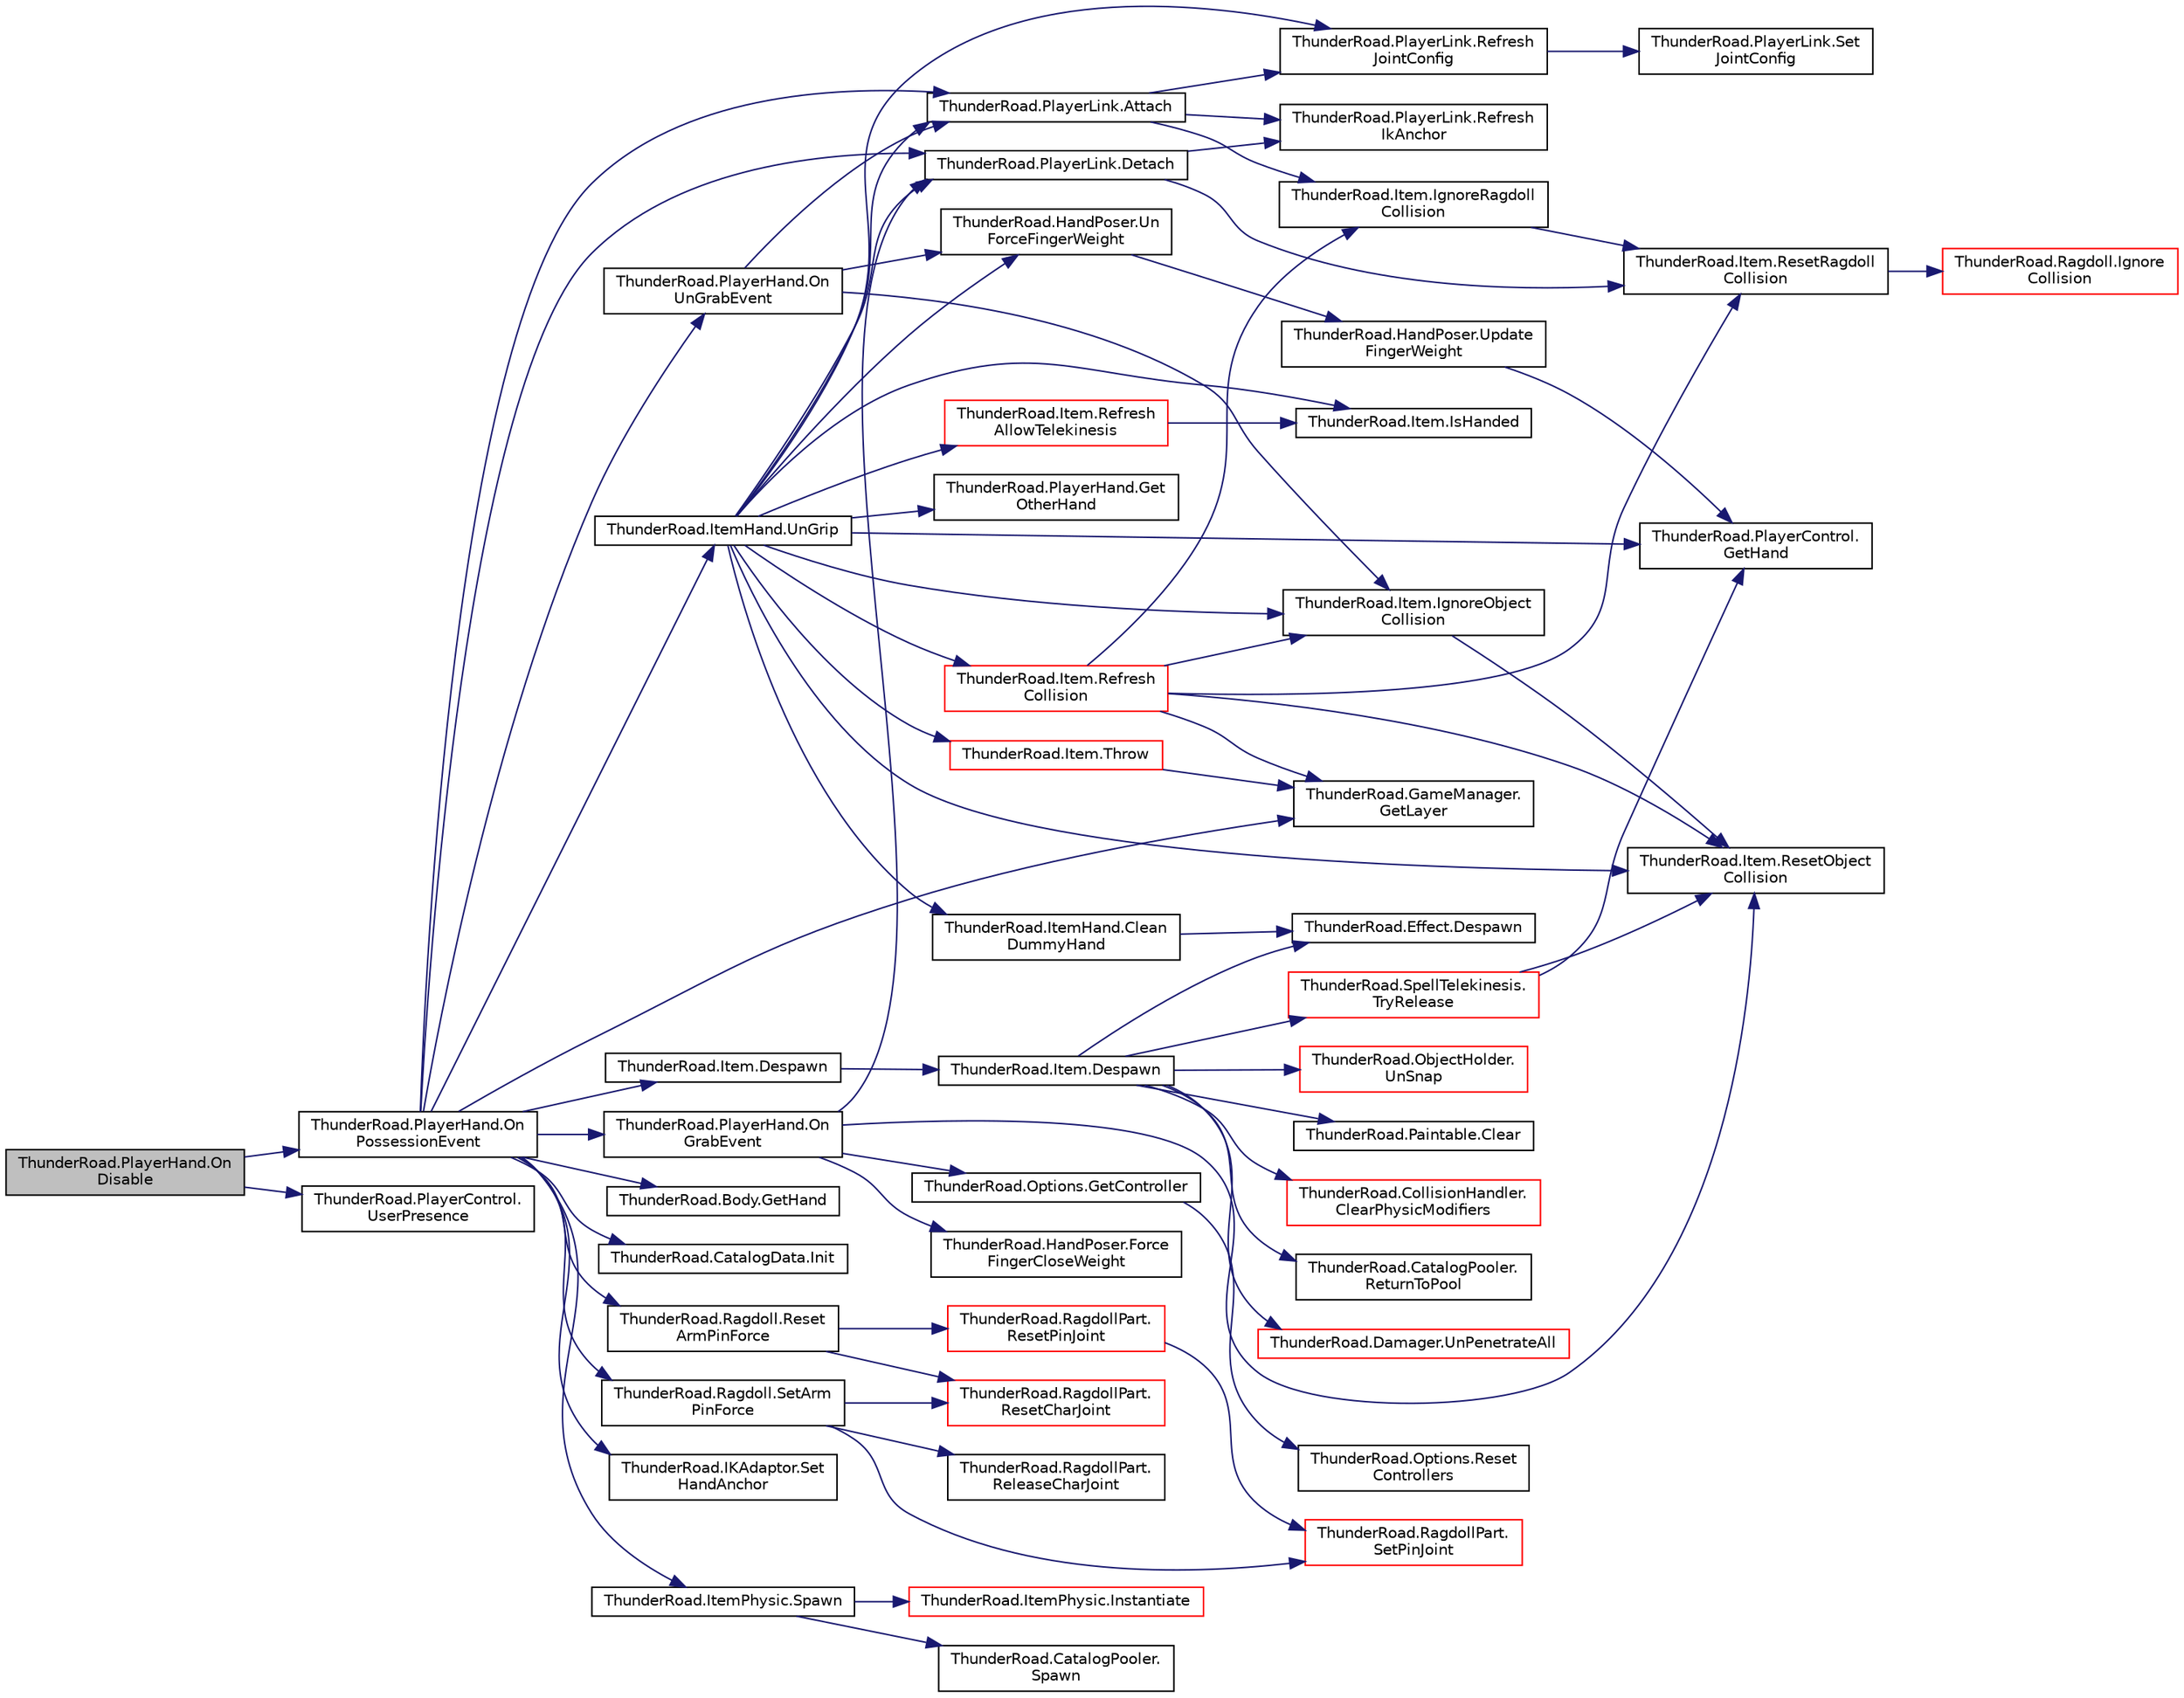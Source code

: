 digraph "ThunderRoad.PlayerHand.OnDisable"
{
 // LATEX_PDF_SIZE
  edge [fontname="Helvetica",fontsize="10",labelfontname="Helvetica",labelfontsize="10"];
  node [fontname="Helvetica",fontsize="10",shape=record];
  rankdir="LR";
  Node1 [label="ThunderRoad.PlayerHand.On\lDisable",height=0.2,width=0.4,color="black", fillcolor="grey75", style="filled", fontcolor="black",tooltip="Called when [disable]."];
  Node1 -> Node2 [color="midnightblue",fontsize="10",style="solid",fontname="Helvetica"];
  Node2 [label="ThunderRoad.PlayerHand.On\lPossessionEvent",height=0.2,width=0.4,color="black", fillcolor="white", style="filled",URL="$class_thunder_road_1_1_player_hand.html#a7f6f2a1d55b74bc0467b81f05e2726f9",tooltip="Called when [possession event]."];
  Node2 -> Node3 [color="midnightblue",fontsize="10",style="solid",fontname="Helvetica"];
  Node3 [label="ThunderRoad.PlayerLink.Attach",height=0.2,width=0.4,color="black", fillcolor="white", style="filled",URL="$class_thunder_road_1_1_player_link.html#ac6a20d051ceb71cd61d2a98f33033ac9",tooltip="Attaches the specified rigidbody."];
  Node3 -> Node4 [color="midnightblue",fontsize="10",style="solid",fontname="Helvetica"];
  Node4 [label="ThunderRoad.Item.IgnoreRagdoll\lCollision",height=0.2,width=0.4,color="black", fillcolor="white", style="filled",URL="$class_thunder_road_1_1_item.html#ab840281a41308d6826a91926b94e7e67",tooltip="Ignores the ragdoll collision."];
  Node4 -> Node5 [color="midnightblue",fontsize="10",style="solid",fontname="Helvetica"];
  Node5 [label="ThunderRoad.Item.ResetRagdoll\lCollision",height=0.2,width=0.4,color="black", fillcolor="white", style="filled",URL="$class_thunder_road_1_1_item.html#a4a7ec512ce5de13942770c4ee678fb40",tooltip="Resets the ragdoll collision."];
  Node5 -> Node6 [color="midnightblue",fontsize="10",style="solid",fontname="Helvetica"];
  Node6 [label="ThunderRoad.Ragdoll.Ignore\lCollision",height=0.2,width=0.4,color="red", fillcolor="white", style="filled",URL="$class_thunder_road_1_1_ragdoll.html#a3429b1cdefa48b676118205483ad9406",tooltip="Ignores the collision."];
  Node3 -> Node8 [color="midnightblue",fontsize="10",style="solid",fontname="Helvetica"];
  Node8 [label="ThunderRoad.PlayerLink.Refresh\lIkAnchor",height=0.2,width=0.4,color="black", fillcolor="white", style="filled",URL="$class_thunder_road_1_1_player_link.html#ace8e9c4b3db1a9140f273fb5d97a8ac8",tooltip="Refreshes the ik anchor."];
  Node3 -> Node9 [color="midnightblue",fontsize="10",style="solid",fontname="Helvetica"];
  Node9 [label="ThunderRoad.PlayerLink.Refresh\lJointConfig",height=0.2,width=0.4,color="black", fillcolor="white", style="filled",URL="$class_thunder_road_1_1_player_link.html#acf8e9650b0884014e3eba937f64fbce1",tooltip="Refreshes the joint configuration."];
  Node9 -> Node10 [color="midnightblue",fontsize="10",style="solid",fontname="Helvetica"];
  Node10 [label="ThunderRoad.PlayerLink.Set\lJointConfig",height=0.2,width=0.4,color="black", fillcolor="white", style="filled",URL="$class_thunder_road_1_1_player_link.html#a3129bec6ebda69cd631dd61430701b53",tooltip="Sets the joint configuration."];
  Node2 -> Node11 [color="midnightblue",fontsize="10",style="solid",fontname="Helvetica"];
  Node11 [label="ThunderRoad.Item.Despawn",height=0.2,width=0.4,color="black", fillcolor="white", style="filled",URL="$class_thunder_road_1_1_item.html#a6bc9fe525c3098357fb3064477cd5d25",tooltip="Despawns the specified delay."];
  Node11 -> Node12 [color="midnightblue",fontsize="10",style="solid",fontname="Helvetica"];
  Node12 [label="ThunderRoad.Item.Despawn",height=0.2,width=0.4,color="black", fillcolor="white", style="filled",URL="$class_thunder_road_1_1_item.html#a6abf7a0bc00f7af7637d9e998bc6b64e",tooltip="Despawns this instance."];
  Node12 -> Node13 [color="midnightblue",fontsize="10",style="solid",fontname="Helvetica"];
  Node13 [label="ThunderRoad.Paintable.Clear",height=0.2,width=0.4,color="black", fillcolor="white", style="filled",URL="$class_thunder_road_1_1_paintable.html#ac8d5a04bf9e92485c895110b2d15a317",tooltip="Clears this instance."];
  Node12 -> Node14 [color="midnightblue",fontsize="10",style="solid",fontname="Helvetica"];
  Node14 [label="ThunderRoad.CollisionHandler.\lClearPhysicModifiers",height=0.2,width=0.4,color="red", fillcolor="white", style="filled",URL="$class_thunder_road_1_1_collision_handler.html#aad7c842f675bc850a9fab4be9bc42aae",tooltip="Clears the physic modifiers."];
  Node12 -> Node16 [color="midnightblue",fontsize="10",style="solid",fontname="Helvetica"];
  Node16 [label="ThunderRoad.Effect.Despawn",height=0.2,width=0.4,color="black", fillcolor="white", style="filled",URL="$class_thunder_road_1_1_effect.html#ac6e493020ac6c4135aeae266f8004594",tooltip="Despawns this instance."];
  Node12 -> Node17 [color="midnightblue",fontsize="10",style="solid",fontname="Helvetica"];
  Node17 [label="ThunderRoad.CatalogPooler.\lReturnToPool",height=0.2,width=0.4,color="black", fillcolor="white", style="filled",URL="$class_thunder_road_1_1_catalog_pooler.html#abd332139fb6f6805b5e1f900ebb2b050",tooltip="Returns to pool."];
  Node12 -> Node18 [color="midnightblue",fontsize="10",style="solid",fontname="Helvetica"];
  Node18 [label="ThunderRoad.SpellTelekinesis.\lTryRelease",height=0.2,width=0.4,color="red", fillcolor="white", style="filled",URL="$class_thunder_road_1_1_spell_telekinesis.html#a7bdbcedcad4520550081bbe13f9d3105",tooltip="Tries the release."];
  Node18 -> Node20 [color="midnightblue",fontsize="10",style="solid",fontname="Helvetica"];
  Node20 [label="ThunderRoad.PlayerControl.\lGetHand",height=0.2,width=0.4,color="black", fillcolor="white", style="filled",URL="$class_thunder_road_1_1_player_control.html#a35f9d9f52e8ffc5ad4a3b3a8a18541b9",tooltip="Gets the hand."];
  Node18 -> Node31 [color="midnightblue",fontsize="10",style="solid",fontname="Helvetica"];
  Node31 [label="ThunderRoad.Item.ResetObject\lCollision",height=0.2,width=0.4,color="black", fillcolor="white", style="filled",URL="$class_thunder_road_1_1_item.html#a0cb2eaf67cb34ac7856b2c584549902a",tooltip="Resets the object collision."];
  Node12 -> Node51 [color="midnightblue",fontsize="10",style="solid",fontname="Helvetica"];
  Node51 [label="ThunderRoad.Damager.UnPenetrateAll",height=0.2,width=0.4,color="red", fillcolor="white", style="filled",URL="$class_thunder_road_1_1_damager.html#a528d5f921eb60bf5695fe265e5223702",tooltip="Uns the penetrate all."];
  Node12 -> Node55 [color="midnightblue",fontsize="10",style="solid",fontname="Helvetica"];
  Node55 [label="ThunderRoad.ObjectHolder.\lUnSnap",height=0.2,width=0.4,color="red", fillcolor="white", style="filled",URL="$class_thunder_road_1_1_object_holder.html#aba8506d2ba878d1dee5e17d7c9738a41",tooltip="Uns the snap."];
  Node2 -> Node57 [color="midnightblue",fontsize="10",style="solid",fontname="Helvetica"];
  Node57 [label="ThunderRoad.PlayerLink.Detach",height=0.2,width=0.4,color="black", fillcolor="white", style="filled",URL="$class_thunder_road_1_1_player_link.html#a9c042aafdd703b5aec58248977b7fde4",tooltip="Detaches this instance."];
  Node57 -> Node8 [color="midnightblue",fontsize="10",style="solid",fontname="Helvetica"];
  Node57 -> Node5 [color="midnightblue",fontsize="10",style="solid",fontname="Helvetica"];
  Node2 -> Node58 [color="midnightblue",fontsize="10",style="solid",fontname="Helvetica"];
  Node58 [label="ThunderRoad.Body.GetHand",height=0.2,width=0.4,color="black", fillcolor="white", style="filled",URL="$class_thunder_road_1_1_body.html#a8d1caca9137b4b504e7708ce34aa92a5",tooltip="Gets the hand."];
  Node2 -> Node26 [color="midnightblue",fontsize="10",style="solid",fontname="Helvetica"];
  Node26 [label="ThunderRoad.GameManager.\lGetLayer",height=0.2,width=0.4,color="black", fillcolor="white", style="filled",URL="$class_thunder_road_1_1_game_manager.html#a4b7e3521ff92f30374062207b6e30352",tooltip="Gets the layer."];
  Node2 -> Node59 [color="midnightblue",fontsize="10",style="solid",fontname="Helvetica"];
  Node59 [label="ThunderRoad.CatalogData.Init",height=0.2,width=0.4,color="black", fillcolor="white", style="filled",URL="$class_thunder_road_1_1_catalog_data.html#a5dae5e1807997b5ea807107a0bedfb21",tooltip="Initializes this instance."];
  Node2 -> Node60 [color="midnightblue",fontsize="10",style="solid",fontname="Helvetica"];
  Node60 [label="ThunderRoad.PlayerHand.On\lGrabEvent",height=0.2,width=0.4,color="black", fillcolor="white", style="filled",URL="$class_thunder_road_1_1_player_hand.html#a303c76a5a6b11648dd28abe7b39c7458",tooltip="Called when [grab event]."];
  Node60 -> Node57 [color="midnightblue",fontsize="10",style="solid",fontname="Helvetica"];
  Node60 -> Node61 [color="midnightblue",fontsize="10",style="solid",fontname="Helvetica"];
  Node61 [label="ThunderRoad.HandPoser.Force\lFingerCloseWeight",height=0.2,width=0.4,color="black", fillcolor="white", style="filled",URL="$class_thunder_road_1_1_hand_poser.html#a18f69474ca41fc77a7d055330b7c7c9f",tooltip="Forces the finger close weight."];
  Node60 -> Node62 [color="midnightblue",fontsize="10",style="solid",fontname="Helvetica"];
  Node62 [label="ThunderRoad.Options.GetController",height=0.2,width=0.4,color="black", fillcolor="white", style="filled",URL="$class_thunder_road_1_1_options.html#a727e99603e17601d7a0fc1f762bd193c",tooltip="Gets the controller."];
  Node62 -> Node63 [color="midnightblue",fontsize="10",style="solid",fontname="Helvetica"];
  Node63 [label="ThunderRoad.Options.Reset\lControllers",height=0.2,width=0.4,color="black", fillcolor="white", style="filled",URL="$class_thunder_road_1_1_options.html#af99bb61db8b98b3a350f3e1df610635b",tooltip="Resets the controllers."];
  Node60 -> Node31 [color="midnightblue",fontsize="10",style="solid",fontname="Helvetica"];
  Node2 -> Node64 [color="midnightblue",fontsize="10",style="solid",fontname="Helvetica"];
  Node64 [label="ThunderRoad.PlayerHand.On\lUnGrabEvent",height=0.2,width=0.4,color="black", fillcolor="white", style="filled",URL="$class_thunder_road_1_1_player_hand.html#a434bf821ad81b05216d6b92a582f86f2",tooltip="Called when [un grab event]."];
  Node64 -> Node3 [color="midnightblue",fontsize="10",style="solid",fontname="Helvetica"];
  Node64 -> Node65 [color="midnightblue",fontsize="10",style="solid",fontname="Helvetica"];
  Node65 [label="ThunderRoad.Item.IgnoreObject\lCollision",height=0.2,width=0.4,color="black", fillcolor="white", style="filled",URL="$class_thunder_road_1_1_item.html#a7ae74ee7db5dbfa1a0f7f4366eee910f",tooltip="Ignores the object collision."];
  Node65 -> Node31 [color="midnightblue",fontsize="10",style="solid",fontname="Helvetica"];
  Node64 -> Node66 [color="midnightblue",fontsize="10",style="solid",fontname="Helvetica"];
  Node66 [label="ThunderRoad.HandPoser.Un\lForceFingerWeight",height=0.2,width=0.4,color="black", fillcolor="white", style="filled",URL="$class_thunder_road_1_1_hand_poser.html#af755ad6680e005655a70f5dd54f8a4cc",tooltip="Uns the force finger weight."];
  Node66 -> Node67 [color="midnightblue",fontsize="10",style="solid",fontname="Helvetica"];
  Node67 [label="ThunderRoad.HandPoser.Update\lFingerWeight",height=0.2,width=0.4,color="black", fillcolor="white", style="filled",URL="$class_thunder_road_1_1_hand_poser.html#adf10105fc6ba0449c5d713a3365deed6",tooltip="Updates the finger weight."];
  Node67 -> Node20 [color="midnightblue",fontsize="10",style="solid",fontname="Helvetica"];
  Node2 -> Node68 [color="midnightblue",fontsize="10",style="solid",fontname="Helvetica"];
  Node68 [label="ThunderRoad.Ragdoll.Reset\lArmPinForce",height=0.2,width=0.4,color="black", fillcolor="white", style="filled",URL="$class_thunder_road_1_1_ragdoll.html#a69213b545754293294c535350bb3e3e5",tooltip="Resets the arm pin force."];
  Node68 -> Node69 [color="midnightblue",fontsize="10",style="solid",fontname="Helvetica"];
  Node69 [label="ThunderRoad.RagdollPart.\lResetCharJoint",height=0.2,width=0.4,color="red", fillcolor="white", style="filled",URL="$class_thunder_road_1_1_ragdoll_part.html#aa43dcd9f181f3160fe2c47f8b4082270",tooltip="Resets the character joint."];
  Node68 -> Node71 [color="midnightblue",fontsize="10",style="solid",fontname="Helvetica"];
  Node71 [label="ThunderRoad.RagdollPart.\lResetPinJoint",height=0.2,width=0.4,color="red", fillcolor="white", style="filled",URL="$class_thunder_road_1_1_ragdoll_part.html#a9a9a5648aa40529ce26ed0b9716a5a09",tooltip="Resets the pin joint."];
  Node71 -> Node76 [color="midnightblue",fontsize="10",style="solid",fontname="Helvetica"];
  Node76 [label="ThunderRoad.RagdollPart.\lSetPinJoint",height=0.2,width=0.4,color="red", fillcolor="white", style="filled",URL="$class_thunder_road_1_1_ragdoll_part.html#a21d4dd742aa88857e741c620986131be",tooltip="Sets the pin joint."];
  Node2 -> Node77 [color="midnightblue",fontsize="10",style="solid",fontname="Helvetica"];
  Node77 [label="ThunderRoad.Ragdoll.SetArm\lPinForce",height=0.2,width=0.4,color="black", fillcolor="white", style="filled",URL="$class_thunder_road_1_1_ragdoll.html#a9b5cb12504f8346cd569402be9703602",tooltip="Sets the arm pin force."];
  Node77 -> Node78 [color="midnightblue",fontsize="10",style="solid",fontname="Helvetica"];
  Node78 [label="ThunderRoad.RagdollPart.\lReleaseCharJoint",height=0.2,width=0.4,color="black", fillcolor="white", style="filled",URL="$class_thunder_road_1_1_ragdoll_part.html#a0bf764cdae769235b24e45fffc9ec7dc",tooltip="Releases the character joint."];
  Node77 -> Node69 [color="midnightblue",fontsize="10",style="solid",fontname="Helvetica"];
  Node77 -> Node76 [color="midnightblue",fontsize="10",style="solid",fontname="Helvetica"];
  Node2 -> Node79 [color="midnightblue",fontsize="10",style="solid",fontname="Helvetica"];
  Node79 [label="ThunderRoad.IKAdaptor.Set\lHandAnchor",height=0.2,width=0.4,color="black", fillcolor="white", style="filled",URL="$class_thunder_road_1_1_i_k_adaptor.html#a209af96681a437917b83e3254ef7cb5f",tooltip="Sets the hand anchor."];
  Node2 -> Node80 [color="midnightblue",fontsize="10",style="solid",fontname="Helvetica"];
  Node80 [label="ThunderRoad.ItemPhysic.Spawn",height=0.2,width=0.4,color="black", fillcolor="white", style="filled",URL="$class_thunder_road_1_1_item_physic.html#a34a7148e0dd280c0f54aeb5fa8a14559",tooltip="Spawns the specified pooled."];
  Node80 -> Node81 [color="midnightblue",fontsize="10",style="solid",fontname="Helvetica"];
  Node81 [label="ThunderRoad.ItemPhysic.Instantiate",height=0.2,width=0.4,color="red", fillcolor="white", style="filled",URL="$class_thunder_road_1_1_item_physic.html#aeb883bbfe8b0a46817bd84c9c2f6b43e",tooltip="Instantiates the specified parent."];
  Node80 -> Node83 [color="midnightblue",fontsize="10",style="solid",fontname="Helvetica"];
  Node83 [label="ThunderRoad.CatalogPooler.\lSpawn",height=0.2,width=0.4,color="black", fillcolor="white", style="filled",URL="$class_thunder_road_1_1_catalog_pooler.html#af718086f3c213f3f4711a83dbb3b6d7d",tooltip="Spawns the specified catalog data."];
  Node2 -> Node84 [color="midnightblue",fontsize="10",style="solid",fontname="Helvetica"];
  Node84 [label="ThunderRoad.ItemHand.UnGrip",height=0.2,width=0.4,color="black", fillcolor="white", style="filled",URL="$class_thunder_road_1_1_item_hand.html#a7d325dea3478d453b7b86cd93f24c9c4",tooltip="Uns the grip."];
  Node84 -> Node3 [color="midnightblue",fontsize="10",style="solid",fontname="Helvetica"];
  Node84 -> Node85 [color="midnightblue",fontsize="10",style="solid",fontname="Helvetica"];
  Node85 [label="ThunderRoad.ItemHand.Clean\lDummyHand",height=0.2,width=0.4,color="black", fillcolor="white", style="filled",URL="$class_thunder_road_1_1_item_hand.html#ac0f3c05741a1f907518516d81ed9bc07",tooltip="Cleans the dummy hand."];
  Node85 -> Node16 [color="midnightblue",fontsize="10",style="solid",fontname="Helvetica"];
  Node84 -> Node57 [color="midnightblue",fontsize="10",style="solid",fontname="Helvetica"];
  Node84 -> Node20 [color="midnightblue",fontsize="10",style="solid",fontname="Helvetica"];
  Node84 -> Node86 [color="midnightblue",fontsize="10",style="solid",fontname="Helvetica"];
  Node86 [label="ThunderRoad.PlayerHand.Get\lOtherHand",height=0.2,width=0.4,color="black", fillcolor="white", style="filled",URL="$class_thunder_road_1_1_player_hand.html#acc18d451c9440905ea4d1e491c1530cc",tooltip="Gets the other hand."];
  Node84 -> Node65 [color="midnightblue",fontsize="10",style="solid",fontname="Helvetica"];
  Node84 -> Node87 [color="midnightblue",fontsize="10",style="solid",fontname="Helvetica"];
  Node87 [label="ThunderRoad.Item.IsHanded",height=0.2,width=0.4,color="black", fillcolor="white", style="filled",URL="$class_thunder_road_1_1_item.html#a3f6db977accd385918e6ac7b140e9872",tooltip="Determines whether the specified side is handed."];
  Node84 -> Node88 [color="midnightblue",fontsize="10",style="solid",fontname="Helvetica"];
  Node88 [label="ThunderRoad.Item.Refresh\lAllowTelekinesis",height=0.2,width=0.4,color="red", fillcolor="white", style="filled",URL="$class_thunder_road_1_1_item.html#acfe999b997b96e216b489d06b0e28ec2",tooltip="Refreshes the allow telekinesis."];
  Node88 -> Node87 [color="midnightblue",fontsize="10",style="solid",fontname="Helvetica"];
  Node84 -> Node91 [color="midnightblue",fontsize="10",style="solid",fontname="Helvetica"];
  Node91 [label="ThunderRoad.Item.Refresh\lCollision",height=0.2,width=0.4,color="red", fillcolor="white", style="filled",URL="$class_thunder_road_1_1_item.html#a6a4c857535cb043d56ddf774e1f7f390",tooltip="Refreshes the collision."];
  Node91 -> Node26 [color="midnightblue",fontsize="10",style="solid",fontname="Helvetica"];
  Node91 -> Node65 [color="midnightblue",fontsize="10",style="solid",fontname="Helvetica"];
  Node91 -> Node4 [color="midnightblue",fontsize="10",style="solid",fontname="Helvetica"];
  Node91 -> Node31 [color="midnightblue",fontsize="10",style="solid",fontname="Helvetica"];
  Node91 -> Node5 [color="midnightblue",fontsize="10",style="solid",fontname="Helvetica"];
  Node84 -> Node9 [color="midnightblue",fontsize="10",style="solid",fontname="Helvetica"];
  Node84 -> Node31 [color="midnightblue",fontsize="10",style="solid",fontname="Helvetica"];
  Node84 -> Node25 [color="midnightblue",fontsize="10",style="solid",fontname="Helvetica"];
  Node25 [label="ThunderRoad.Item.Throw",height=0.2,width=0.4,color="red", fillcolor="white", style="filled",URL="$class_thunder_road_1_1_item.html#a093146a18f771d8c8ad8333dab93c4f8",tooltip="Throws the specified throw multiplier."];
  Node25 -> Node26 [color="midnightblue",fontsize="10",style="solid",fontname="Helvetica"];
  Node84 -> Node66 [color="midnightblue",fontsize="10",style="solid",fontname="Helvetica"];
  Node1 -> Node93 [color="midnightblue",fontsize="10",style="solid",fontname="Helvetica"];
  Node93 [label="ThunderRoad.PlayerControl.\lUserPresence",height=0.2,width=0.4,color="black", fillcolor="white", style="filled",URL="$class_thunder_road_1_1_player_control.html#aec9070c6d2c0995203974da6c016187e",tooltip="Delegate UserPresence"];
}
